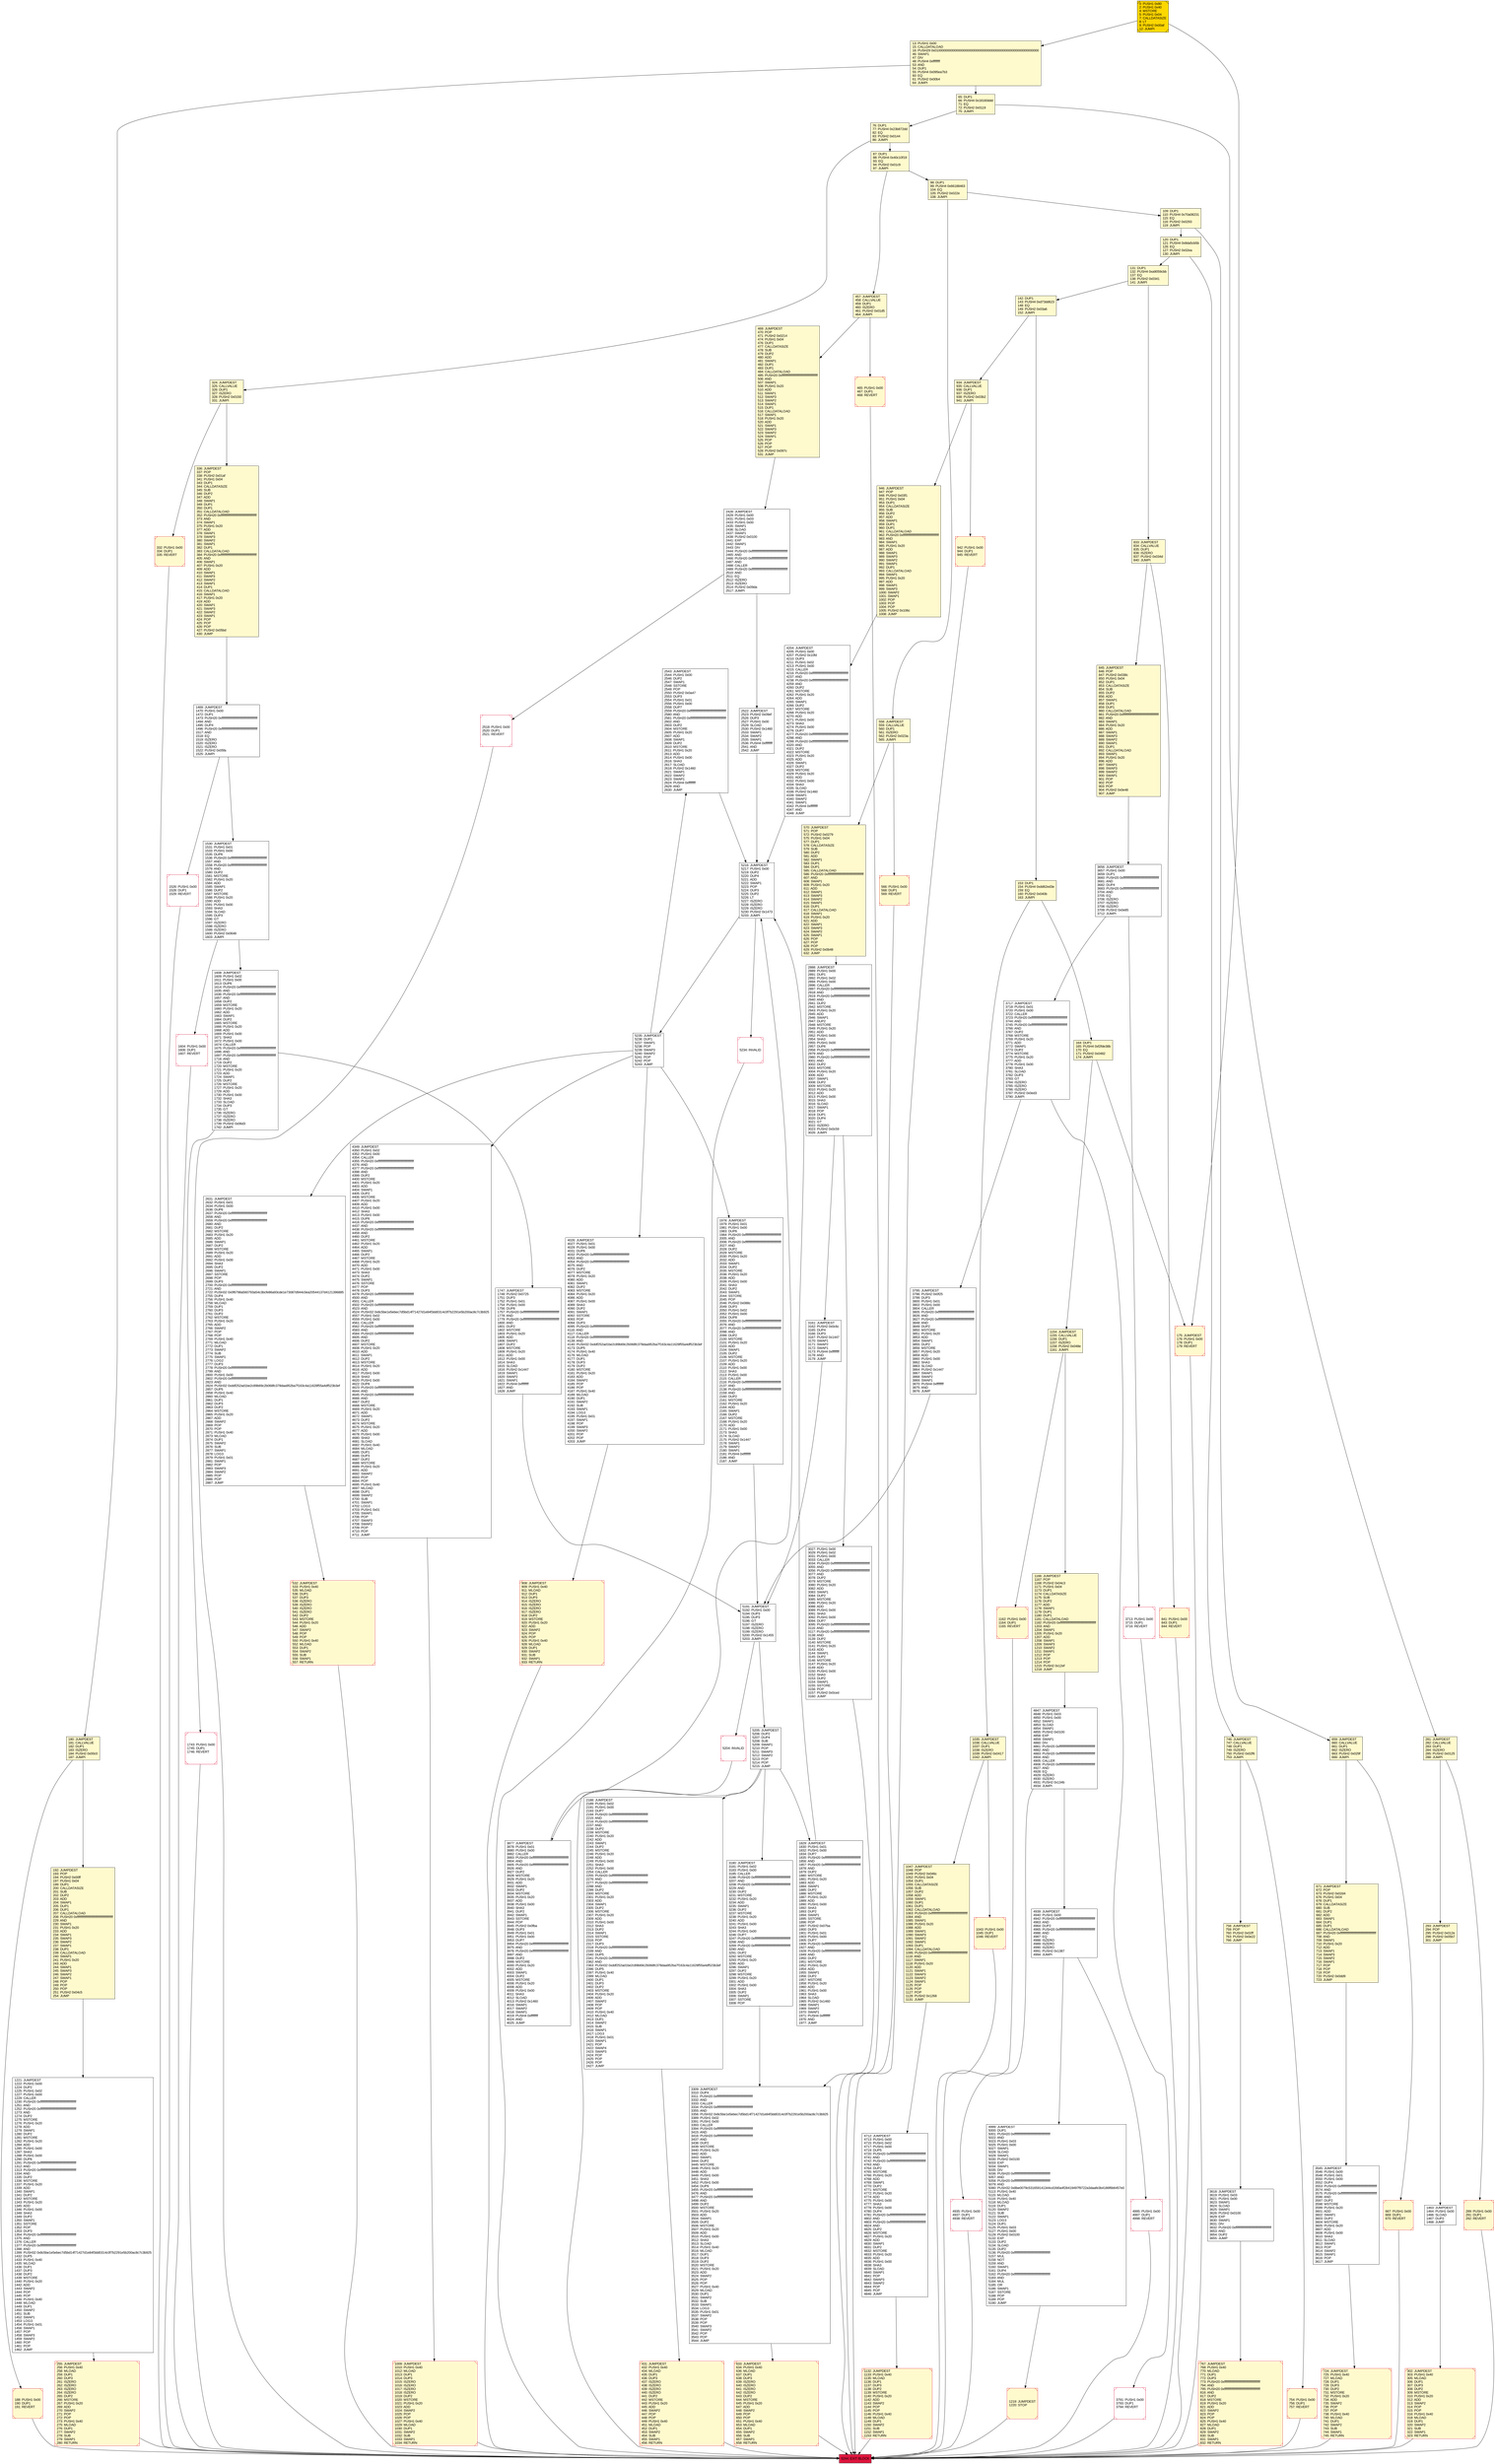 digraph G {
bgcolor=transparent rankdir=UD;
node [shape=box style=filled color=black fillcolor=white fontname=arial fontcolor=black];
2543 [label="2543: JUMPDEST\l2544: PUSH1 0x00\l2546: DUP2\l2547: SWAP1\l2548: SSTORE\l2549: POP\l2550: PUSH2 0x0a47\l2553: DUP3\l2554: PUSH1 0x01\l2556: PUSH1 0x00\l2558: DUP7\l2559: PUSH20 0xffffffffffffffffffffffffffffffffffffffff\l2580: AND\l2581: PUSH20 0xffffffffffffffffffffffffffffffffffffffff\l2602: AND\l2603: DUP2\l2604: MSTORE\l2605: PUSH1 0x20\l2607: ADD\l2608: SWAP1\l2609: DUP2\l2610: MSTORE\l2611: PUSH1 0x20\l2613: ADD\l2614: PUSH1 0x00\l2616: SHA3\l2617: SLOAD\l2618: PUSH2 0x1460\l2621: SWAP1\l2622: SWAP2\l2623: SWAP1\l2624: PUSH4 0xffffffff\l2629: AND\l2630: JUMP\l" ];
3309 [label="3309: JUMPDEST\l3310: DUP4\l3311: PUSH20 0xffffffffffffffffffffffffffffffffffffffff\l3332: AND\l3333: CALLER\l3334: PUSH20 0xffffffffffffffffffffffffffffffffffffffff\l3355: AND\l3356: PUSH32 0x8c5be1e5ebec7d5bd14f71427d1e84f3dd0314c0f7b2291e5b200ac8c7c3b925\l3389: PUSH1 0x02\l3391: PUSH1 0x00\l3393: CALLER\l3394: PUSH20 0xffffffffffffffffffffffffffffffffffffffff\l3415: AND\l3416: PUSH20 0xffffffffffffffffffffffffffffffffffffffff\l3437: AND\l3438: DUP2\l3439: MSTORE\l3440: PUSH1 0x20\l3442: ADD\l3443: SWAP1\l3444: DUP2\l3445: MSTORE\l3446: PUSH1 0x20\l3448: ADD\l3449: PUSH1 0x00\l3451: SHA3\l3452: PUSH1 0x00\l3454: DUP9\l3455: PUSH20 0xffffffffffffffffffffffffffffffffffffffff\l3476: AND\l3477: PUSH20 0xffffffffffffffffffffffffffffffffffffffff\l3498: AND\l3499: DUP2\l3500: MSTORE\l3501: PUSH1 0x20\l3503: ADD\l3504: SWAP1\l3505: DUP2\l3506: MSTORE\l3507: PUSH1 0x20\l3509: ADD\l3510: PUSH1 0x00\l3512: SHA3\l3513: SLOAD\l3514: PUSH1 0x40\l3516: MLOAD\l3517: DUP1\l3518: DUP3\l3519: DUP2\l3520: MSTORE\l3521: PUSH1 0x20\l3523: ADD\l3524: SWAP2\l3525: POP\l3526: POP\l3527: PUSH1 0x40\l3529: MLOAD\l3530: DUP1\l3531: SWAP2\l3532: SUB\l3533: SWAP1\l3534: LOG3\l3535: PUSH1 0x01\l3537: SWAP2\l3538: POP\l3539: POP\l3540: SWAP3\l3541: SWAP2\l3542: POP\l3543: POP\l3544: JUMP\l" ];
1221 [label="1221: JUMPDEST\l1222: PUSH1 0x00\l1224: DUP2\l1225: PUSH1 0x02\l1227: PUSH1 0x00\l1229: CALLER\l1230: PUSH20 0xffffffffffffffffffffffffffffffffffffffff\l1251: AND\l1252: PUSH20 0xffffffffffffffffffffffffffffffffffffffff\l1273: AND\l1274: DUP2\l1275: MSTORE\l1276: PUSH1 0x20\l1278: ADD\l1279: SWAP1\l1280: DUP2\l1281: MSTORE\l1282: PUSH1 0x20\l1284: ADD\l1285: PUSH1 0x00\l1287: SHA3\l1288: PUSH1 0x00\l1290: DUP6\l1291: PUSH20 0xffffffffffffffffffffffffffffffffffffffff\l1312: AND\l1313: PUSH20 0xffffffffffffffffffffffffffffffffffffffff\l1334: AND\l1335: DUP2\l1336: MSTORE\l1337: PUSH1 0x20\l1339: ADD\l1340: SWAP1\l1341: DUP2\l1342: MSTORE\l1343: PUSH1 0x20\l1345: ADD\l1346: PUSH1 0x00\l1348: SHA3\l1349: DUP2\l1350: SWAP1\l1351: SSTORE\l1352: POP\l1353: DUP3\l1354: PUSH20 0xffffffffffffffffffffffffffffffffffffffff\l1375: AND\l1376: CALLER\l1377: PUSH20 0xffffffffffffffffffffffffffffffffffffffff\l1398: AND\l1399: PUSH32 0x8c5be1e5ebec7d5bd14f71427d1e84f3dd0314c0f7b2291e5b200ac8c7c3b925\l1432: DUP5\l1433: PUSH1 0x40\l1435: MLOAD\l1436: DUP1\l1437: DUP3\l1438: DUP2\l1439: MSTORE\l1440: PUSH1 0x20\l1442: ADD\l1443: SWAP2\l1444: POP\l1445: POP\l1446: PUSH1 0x40\l1448: MLOAD\l1449: DUP1\l1450: SWAP2\l1451: SUB\l1452: SWAP1\l1453: LOG3\l1454: PUSH1 0x01\l1456: SWAP1\l1457: POP\l1458: SWAP3\l1459: SWAP2\l1460: POP\l1461: POP\l1462: JUMP\l" ];
1463 [label="1463: JUMPDEST\l1464: PUSH1 0x00\l1466: SLOAD\l1467: DUP2\l1468: JUMP\l" ];
281 [label="281: JUMPDEST\l282: CALLVALUE\l283: DUP1\l284: ISZERO\l285: PUSH2 0x0125\l288: JUMPI\l" fillcolor=lemonchiffon ];
0 [label="0: PUSH1 0x80\l2: PUSH1 0x40\l4: MSTORE\l5: PUSH1 0x04\l7: CALLDATASIZE\l8: LT\l9: PUSH2 0x00af\l12: JUMPI\l" fillcolor=lemonchiffon shape=Msquare fillcolor=gold ];
3027 [label="3027: PUSH1 0x00\l3029: PUSH1 0x02\l3031: PUSH1 0x00\l3033: CALLER\l3034: PUSH20 0xffffffffffffffffffffffffffffffffffffffff\l3055: AND\l3056: PUSH20 0xffffffffffffffffffffffffffffffffffffffff\l3077: AND\l3078: DUP2\l3079: MSTORE\l3080: PUSH1 0x20\l3082: ADD\l3083: SWAP1\l3084: DUP2\l3085: MSTORE\l3086: PUSH1 0x20\l3088: ADD\l3089: PUSH1 0x00\l3091: SHA3\l3092: PUSH1 0x00\l3094: DUP7\l3095: PUSH20 0xffffffffffffffffffffffffffffffffffffffff\l3116: AND\l3117: PUSH20 0xffffffffffffffffffffffffffffffffffffffff\l3138: AND\l3139: DUP2\l3140: MSTORE\l3141: PUSH1 0x20\l3143: ADD\l3144: SWAP1\l3145: DUP2\l3146: MSTORE\l3147: PUSH1 0x20\l3149: ADD\l3150: PUSH1 0x00\l3152: SHA3\l3153: DUP2\l3154: SWAP1\l3155: SSTORE\l3156: POP\l3157: PUSH2 0x0ced\l3160: JUMP\l" ];
746 [label="746: JUMPDEST\l747: CALLVALUE\l748: DUP1\l749: ISZERO\l750: PUSH2 0x02f6\l753: JUMPI\l" fillcolor=lemonchiffon ];
942 [label="942: PUSH1 0x00\l944: DUP1\l945: REVERT\l" fillcolor=lemonchiffon shape=Msquare color=crimson ];
4349 [label="4349: JUMPDEST\l4350: PUSH1 0x02\l4352: PUSH1 0x00\l4354: CALLER\l4355: PUSH20 0xffffffffffffffffffffffffffffffffffffffff\l4376: AND\l4377: PUSH20 0xffffffffffffffffffffffffffffffffffffffff\l4398: AND\l4399: DUP2\l4400: MSTORE\l4401: PUSH1 0x20\l4403: ADD\l4404: SWAP1\l4405: DUP2\l4406: MSTORE\l4407: PUSH1 0x20\l4409: ADD\l4410: PUSH1 0x00\l4412: SHA3\l4413: PUSH1 0x00\l4415: DUP6\l4416: PUSH20 0xffffffffffffffffffffffffffffffffffffffff\l4437: AND\l4438: PUSH20 0xffffffffffffffffffffffffffffffffffffffff\l4459: AND\l4460: DUP2\l4461: MSTORE\l4462: PUSH1 0x20\l4464: ADD\l4465: SWAP1\l4466: DUP2\l4467: MSTORE\l4468: PUSH1 0x20\l4470: ADD\l4471: PUSH1 0x00\l4473: SHA3\l4474: DUP2\l4475: SWAP1\l4476: SSTORE\l4477: POP\l4478: DUP3\l4479: PUSH20 0xffffffffffffffffffffffffffffffffffffffff\l4500: AND\l4501: CALLER\l4502: PUSH20 0xffffffffffffffffffffffffffffffffffffffff\l4523: AND\l4524: PUSH32 0x8c5be1e5ebec7d5bd14f71427d1e84f3dd0314c0f7b2291e5b200ac8c7c3b925\l4557: PUSH1 0x02\l4559: PUSH1 0x00\l4561: CALLER\l4562: PUSH20 0xffffffffffffffffffffffffffffffffffffffff\l4583: AND\l4584: PUSH20 0xffffffffffffffffffffffffffffffffffffffff\l4605: AND\l4606: DUP2\l4607: MSTORE\l4608: PUSH1 0x20\l4610: ADD\l4611: SWAP1\l4612: DUP2\l4613: MSTORE\l4614: PUSH1 0x20\l4616: ADD\l4617: PUSH1 0x00\l4619: SHA3\l4620: PUSH1 0x00\l4622: DUP8\l4623: PUSH20 0xffffffffffffffffffffffffffffffffffffffff\l4644: AND\l4645: PUSH20 0xffffffffffffffffffffffffffffffffffffffff\l4666: AND\l4667: DUP2\l4668: MSTORE\l4669: PUSH1 0x20\l4671: ADD\l4672: SWAP1\l4673: DUP2\l4674: MSTORE\l4675: PUSH1 0x20\l4677: ADD\l4678: PUSH1 0x00\l4680: SHA3\l4681: SLOAD\l4682: PUSH1 0x40\l4684: MLOAD\l4685: DUP1\l4686: DUP3\l4687: DUP2\l4688: MSTORE\l4689: PUSH1 0x20\l4691: ADD\l4692: SWAP2\l4693: POP\l4694: POP\l4695: PUSH1 0x40\l4697: MLOAD\l4698: DUP1\l4699: SWAP2\l4700: SUB\l4701: SWAP1\l4702: LOG3\l4703: PUSH1 0x01\l4705: SWAP1\l4706: POP\l4707: SWAP3\l4708: SWAP2\l4709: POP\l4710: POP\l4711: JUMP\l" ];
98 [label="98: DUP1\l99: PUSH4 0x66188463\l104: EQ\l105: PUSH2 0x022e\l108: JUMPI\l" fillcolor=lemonchiffon ];
946 [label="946: JUMPDEST\l947: POP\l948: PUSH2 0x03f1\l951: PUSH1 0x04\l953: DUP1\l954: CALLDATASIZE\l955: SUB\l956: DUP2\l957: ADD\l958: SWAP1\l959: DUP1\l960: DUP1\l961: CALLDATALOAD\l962: PUSH20 0xffffffffffffffffffffffffffffffffffffffff\l983: AND\l984: SWAP1\l985: PUSH1 0x20\l987: ADD\l988: SWAP1\l989: SWAP3\l990: SWAP2\l991: SWAP1\l992: DUP1\l993: CALLDATALOAD\l994: SWAP1\l995: PUSH1 0x20\l997: ADD\l998: SWAP1\l999: SWAP3\l1000: SWAP2\l1001: SWAP1\l1002: POP\l1003: POP\l1004: POP\l1005: PUSH2 0x106c\l1008: JUMP\l" fillcolor=lemonchiffon ];
2522 [label="2522: JUMPDEST\l2523: PUSH2 0x09ef\l2526: DUP3\l2527: PUSH1 0x00\l2529: SLOAD\l2530: PUSH2 0x1460\l2533: SWAP1\l2534: SWAP2\l2535: SWAP1\l2536: PUSH4 0xffffffff\l2541: AND\l2542: JUMP\l" ];
4026 [label="4026: JUMPDEST\l4027: PUSH1 0x01\l4029: PUSH1 0x00\l4031: DUP6\l4032: PUSH20 0xffffffffffffffffffffffffffffffffffffffff\l4053: AND\l4054: PUSH20 0xffffffffffffffffffffffffffffffffffffffff\l4075: AND\l4076: DUP2\l4077: MSTORE\l4078: PUSH1 0x20\l4080: ADD\l4081: SWAP1\l4082: DUP2\l4083: MSTORE\l4084: PUSH1 0x20\l4086: ADD\l4087: PUSH1 0x00\l4089: SHA3\l4090: DUP2\l4091: SWAP1\l4092: SSTORE\l4093: POP\l4094: DUP3\l4095: PUSH20 0xffffffffffffffffffffffffffffffffffffffff\l4116: AND\l4117: CALLER\l4118: PUSH20 0xffffffffffffffffffffffffffffffffffffffff\l4139: AND\l4140: PUSH32 0xddf252ad1be2c89b69c2b068fc378daa952ba7f163c4a11628f55a4df523b3ef\l4173: DUP5\l4174: PUSH1 0x40\l4176: MLOAD\l4177: DUP1\l4178: DUP3\l4179: DUP2\l4180: MSTORE\l4181: PUSH1 0x20\l4183: ADD\l4184: SWAP2\l4185: POP\l4186: POP\l4187: PUSH1 0x40\l4189: MLOAD\l4190: DUP1\l4191: SWAP2\l4192: SUB\l4193: SWAP1\l4194: LOG3\l4195: PUSH1 0x01\l4197: SWAP1\l4198: POP\l4199: SWAP3\l4200: SWAP2\l4201: POP\l4202: POP\l4203: JUMP\l" ];
188 [label="188: PUSH1 0x00\l190: DUP1\l191: REVERT\l" fillcolor=lemonchiffon shape=Msquare color=crimson ];
4204 [label="4204: JUMPDEST\l4205: PUSH1 0x00\l4207: PUSH2 0x10fd\l4210: DUP3\l4211: PUSH1 0x02\l4213: PUSH1 0x00\l4215: CALLER\l4216: PUSH20 0xffffffffffffffffffffffffffffffffffffffff\l4237: AND\l4238: PUSH20 0xffffffffffffffffffffffffffffffffffffffff\l4259: AND\l4260: DUP2\l4261: MSTORE\l4262: PUSH1 0x20\l4264: ADD\l4265: SWAP1\l4266: DUP2\l4267: MSTORE\l4268: PUSH1 0x20\l4270: ADD\l4271: PUSH1 0x00\l4273: SHA3\l4274: PUSH1 0x00\l4276: DUP7\l4277: PUSH20 0xffffffffffffffffffffffffffffffffffffffff\l4298: AND\l4299: PUSH20 0xffffffffffffffffffffffffffffffffffffffff\l4320: AND\l4321: DUP2\l4322: MSTORE\l4323: PUSH1 0x20\l4325: ADD\l4326: SWAP1\l4327: DUP2\l4328: MSTORE\l4329: PUSH1 0x20\l4331: ADD\l4332: PUSH1 0x00\l4334: SHA3\l4335: SLOAD\l4336: PUSH2 0x1460\l4339: SWAP1\l4340: SWAP2\l4341: SWAP1\l4342: PUSH4 0xffffffff\l4347: AND\l4348: JUMP\l" ];
3713 [label="3713: PUSH1 0x00\l3715: DUP1\l3716: REVERT\l" shape=Msquare color=crimson ];
4995 [label="4995: PUSH1 0x00\l4997: DUP1\l4998: REVERT\l" shape=Msquare color=crimson ];
532 [label="532: JUMPDEST\l533: PUSH1 0x40\l535: MLOAD\l536: DUP1\l537: DUP3\l538: ISZERO\l539: ISZERO\l540: ISZERO\l541: ISZERO\l542: DUP2\l543: MSTORE\l544: PUSH1 0x20\l546: ADD\l547: SWAP2\l548: POP\l549: POP\l550: PUSH1 0x40\l552: MLOAD\l553: DUP1\l554: SWAP2\l555: SUB\l556: SWAP1\l557: RETURN\l" fillcolor=lemonchiffon shape=Msquare color=crimson ];
4939 [label="4939: JUMPDEST\l4940: PUSH1 0x00\l4942: PUSH20 0xffffffffffffffffffffffffffffffffffffffff\l4963: AND\l4964: DUP2\l4965: PUSH20 0xffffffffffffffffffffffffffffffffffffffff\l4986: AND\l4987: EQ\l4988: ISZERO\l4989: ISZERO\l4990: ISZERO\l4991: PUSH2 0x1387\l4994: JUMPI\l" ];
1162 [label="1162: PUSH1 0x00\l1164: DUP1\l1165: REVERT\l" fillcolor=lemonchiffon shape=Msquare color=crimson ];
3656 [label="3656: JUMPDEST\l3657: PUSH1 0x00\l3659: DUP1\l3660: PUSH20 0xffffffffffffffffffffffffffffffffffffffff\l3681: AND\l3682: DUP4\l3683: PUSH20 0xffffffffffffffffffffffffffffffffffffffff\l3704: AND\l3705: EQ\l3706: ISZERO\l3707: ISZERO\l3708: ISZERO\l3709: PUSH2 0x0e85\l3712: JUMPI\l" ];
4847 [label="4847: JUMPDEST\l4848: PUSH1 0x03\l4850: PUSH1 0x00\l4852: SWAP1\l4853: SLOAD\l4854: SWAP1\l4855: PUSH2 0x0100\l4858: EXP\l4859: SWAP1\l4860: DIV\l4861: PUSH20 0xffffffffffffffffffffffffffffffffffffffff\l4882: AND\l4883: PUSH20 0xffffffffffffffffffffffffffffffffffffffff\l4904: AND\l4905: CALLER\l4906: PUSH20 0xffffffffffffffffffffffffffffffffffffffff\l4927: AND\l4928: EQ\l4929: ISZERO\l4930: ISZERO\l4931: PUSH2 0x134b\l4934: JUMPI\l" ];
336 [label="336: JUMPDEST\l337: POP\l338: PUSH2 0x01af\l341: PUSH1 0x04\l343: DUP1\l344: CALLDATASIZE\l345: SUB\l346: DUP2\l347: ADD\l348: SWAP1\l349: DUP1\l350: DUP1\l351: CALLDATALOAD\l352: PUSH20 0xffffffffffffffffffffffffffffffffffffffff\l373: AND\l374: SWAP1\l375: PUSH1 0x20\l377: ADD\l378: SWAP1\l379: SWAP3\l380: SWAP2\l381: SWAP1\l382: DUP1\l383: CALLDATALOAD\l384: PUSH20 0xffffffffffffffffffffffffffffffffffffffff\l405: AND\l406: SWAP1\l407: PUSH1 0x20\l409: ADD\l410: SWAP1\l411: SWAP3\l412: SWAP2\l413: SWAP1\l414: DUP1\l415: CALLDATALOAD\l416: SWAP1\l417: PUSH1 0x20\l419: ADD\l420: SWAP1\l421: SWAP3\l422: SWAP2\l423: SWAP1\l424: POP\l425: POP\l426: POP\l427: PUSH2 0x05bd\l430: JUMP\l" fillcolor=lemonchiffon ];
2428 [label="2428: JUMPDEST\l2429: PUSH1 0x00\l2431: PUSH1 0x03\l2433: PUSH1 0x00\l2435: SWAP1\l2436: SLOAD\l2437: SWAP1\l2438: PUSH2 0x0100\l2441: EXP\l2442: SWAP1\l2443: DIV\l2444: PUSH20 0xffffffffffffffffffffffffffffffffffffffff\l2465: AND\l2466: PUSH20 0xffffffffffffffffffffffffffffffffffffffff\l2487: AND\l2488: CALLER\l2489: PUSH20 0xffffffffffffffffffffffffffffffffffffffff\l2510: AND\l2511: EQ\l2512: ISZERO\l2513: ISZERO\l2514: PUSH2 0x09da\l2517: JUMPI\l" ];
3545 [label="3545: JUMPDEST\l3546: PUSH1 0x00\l3548: PUSH1 0x01\l3550: PUSH1 0x00\l3552: DUP4\l3553: PUSH20 0xffffffffffffffffffffffffffffffffffffffff\l3574: AND\l3575: PUSH20 0xffffffffffffffffffffffffffffffffffffffff\l3596: AND\l3597: DUP2\l3598: MSTORE\l3599: PUSH1 0x20\l3601: ADD\l3602: SWAP1\l3603: DUP2\l3604: MSTORE\l3605: PUSH1 0x20\l3607: ADD\l3608: PUSH1 0x00\l3610: SHA3\l3611: SLOAD\l3612: SWAP1\l3613: POP\l3614: SWAP2\l3615: SWAP1\l3616: POP\l3617: JUMP\l" ];
667 [label="667: PUSH1 0x00\l669: DUP1\l670: REVERT\l" fillcolor=lemonchiffon shape=Msquare color=crimson ];
164 [label="164: DUP1\l165: PUSH4 0xf2fde38b\l170: EQ\l171: PUSH2 0x0482\l174: JUMPI\l" fillcolor=lemonchiffon ];
120 [label="120: DUP1\l121: PUSH4 0x8da5cb5b\l126: EQ\l127: PUSH2 0x02ea\l130: JUMPI\l" fillcolor=lemonchiffon ];
457 [label="457: JUMPDEST\l458: CALLVALUE\l459: DUP1\l460: ISZERO\l461: PUSH2 0x01d5\l464: JUMPI\l" fillcolor=lemonchiffon ];
76 [label="76: DUP1\l77: PUSH4 0x23b872dd\l82: EQ\l83: PUSH2 0x0144\l86: JUMPI\l" fillcolor=lemonchiffon ];
293 [label="293: JUMPDEST\l294: POP\l295: PUSH2 0x012e\l298: PUSH2 0x05b7\l301: JUMP\l" fillcolor=lemonchiffon ];
633 [label="633: JUMPDEST\l634: PUSH1 0x40\l636: MLOAD\l637: DUP1\l638: DUP3\l639: ISZERO\l640: ISZERO\l641: ISZERO\l642: ISZERO\l643: DUP2\l644: MSTORE\l645: PUSH1 0x20\l647: ADD\l648: SWAP2\l649: POP\l650: POP\l651: PUSH1 0x40\l653: MLOAD\l654: DUP1\l655: SWAP2\l656: SUB\l657: SWAP1\l658: RETURN\l" fillcolor=lemonchiffon shape=Msquare color=crimson ];
3795 [label="3795: JUMPDEST\l3796: PUSH2 0x0f25\l3799: DUP3\l3800: PUSH1 0x01\l3802: PUSH1 0x00\l3804: CALLER\l3805: PUSH20 0xffffffffffffffffffffffffffffffffffffffff\l3826: AND\l3827: PUSH20 0xffffffffffffffffffffffffffffffffffffffff\l3848: AND\l3849: DUP2\l3850: MSTORE\l3851: PUSH1 0x20\l3853: ADD\l3854: SWAP1\l3855: DUP2\l3856: MSTORE\l3857: PUSH1 0x20\l3859: ADD\l3860: PUSH1 0x00\l3862: SHA3\l3863: SLOAD\l3864: PUSH2 0x1447\l3867: SWAP1\l3868: SWAP2\l3869: SWAP1\l3870: PUSH4 0xffffffff\l3875: AND\l3876: JUMP\l" ];
671 [label="671: JUMPDEST\l672: POP\l673: PUSH2 0x02d4\l676: PUSH1 0x04\l678: DUP1\l679: CALLDATASIZE\l680: SUB\l681: DUP2\l682: ADD\l683: SWAP1\l684: DUP1\l685: DUP1\l686: CALLDATALOAD\l687: PUSH20 0xffffffffffffffffffffffffffffffffffffffff\l708: AND\l709: SWAP1\l710: PUSH1 0x20\l712: ADD\l713: SWAP1\l714: SWAP3\l715: SWAP2\l716: SWAP1\l717: POP\l718: POP\l719: POP\l720: PUSH2 0x0dd9\l723: JUMP\l" fillcolor=lemonchiffon ];
833 [label="833: JUMPDEST\l834: CALLVALUE\l835: DUP1\l836: ISZERO\l837: PUSH2 0x034d\l840: JUMPI\l" fillcolor=lemonchiffon ];
758 [label="758: JUMPDEST\l759: POP\l760: PUSH2 0x02ff\l763: PUSH2 0x0e22\l766: JUMP\l" fillcolor=lemonchiffon ];
558 [label="558: JUMPDEST\l559: CALLVALUE\l560: DUP1\l561: ISZERO\l562: PUSH2 0x023a\l565: JUMPI\l" fillcolor=lemonchiffon ];
754 [label="754: PUSH1 0x00\l756: DUP1\l757: REVERT\l" fillcolor=lemonchiffon shape=Msquare color=crimson ];
1219 [label="1219: JUMPDEST\l1220: STOP\l" fillcolor=lemonchiffon shape=Msquare color=crimson ];
1526 [label="1526: PUSH1 0x00\l1528: DUP1\l1529: REVERT\l" shape=Msquare color=crimson ];
1469 [label="1469: JUMPDEST\l1470: PUSH1 0x00\l1472: DUP1\l1473: PUSH20 0xffffffffffffffffffffffffffffffffffffffff\l1494: AND\l1495: DUP4\l1496: PUSH20 0xffffffffffffffffffffffffffffffffffffffff\l1517: AND\l1518: EQ\l1519: ISZERO\l1520: ISZERO\l1521: ISZERO\l1522: PUSH2 0x05fa\l1525: JUMPI\l" ];
724 [label="724: JUMPDEST\l725: PUSH1 0x40\l727: MLOAD\l728: DUP1\l729: DUP3\l730: DUP2\l731: MSTORE\l732: PUSH1 0x20\l734: ADD\l735: SWAP2\l736: POP\l737: POP\l738: PUSH1 0x40\l740: MLOAD\l741: DUP1\l742: SWAP2\l743: SUB\l744: SWAP1\l745: RETURN\l" fillcolor=lemonchiffon shape=Msquare color=crimson ];
3877 [label="3877: JUMPDEST\l3878: PUSH1 0x01\l3880: PUSH1 0x00\l3882: CALLER\l3883: PUSH20 0xffffffffffffffffffffffffffffffffffffffff\l3904: AND\l3905: PUSH20 0xffffffffffffffffffffffffffffffffffffffff\l3926: AND\l3927: DUP2\l3928: MSTORE\l3929: PUSH1 0x20\l3931: ADD\l3932: SWAP1\l3933: DUP2\l3934: MSTORE\l3935: PUSH1 0x20\l3937: ADD\l3938: PUSH1 0x00\l3940: SHA3\l3941: DUP2\l3942: SWAP1\l3943: SSTORE\l3944: POP\l3945: PUSH2 0x0fba\l3948: DUP3\l3949: PUSH1 0x01\l3951: PUSH1 0x00\l3953: DUP7\l3954: PUSH20 0xffffffffffffffffffffffffffffffffffffffff\l3975: AND\l3976: PUSH20 0xffffffffffffffffffffffffffffffffffffffff\l3997: AND\l3998: DUP2\l3999: MSTORE\l4000: PUSH1 0x20\l4002: ADD\l4003: SWAP1\l4004: DUP2\l4005: MSTORE\l4006: PUSH1 0x20\l4008: ADD\l4009: PUSH1 0x00\l4011: SHA3\l4012: SLOAD\l4013: PUSH2 0x1460\l4016: SWAP1\l4017: SWAP2\l4018: SWAP1\l4019: PUSH4 0xffffffff\l4024: AND\l4025: JUMP\l" ];
131 [label="131: DUP1\l132: PUSH4 0xa9059cbb\l137: EQ\l138: PUSH2 0x0341\l141: JUMPI\l" fillcolor=lemonchiffon ];
5205 [label="5205: JUMPDEST\l5206: DUP2\l5207: DUP4\l5208: SUB\l5209: SWAP1\l5210: POP\l5211: SWAP3\l5212: SWAP2\l5213: POP\l5214: POP\l5215: JUMP\l" ];
1743 [label="1743: PUSH1 0x00\l1745: DUP1\l1746: REVERT\l" shape=Msquare color=crimson ];
3791 [label="3791: PUSH1 0x00\l3793: DUP1\l3794: REVERT\l" shape=Msquare color=crimson ];
465 [label="465: PUSH1 0x00\l467: DUP1\l468: REVERT\l" fillcolor=lemonchiffon shape=Msquare color=crimson ];
1829 [label="1829: JUMPDEST\l1830: PUSH1 0x01\l1832: PUSH1 0x00\l1834: DUP7\l1835: PUSH20 0xffffffffffffffffffffffffffffffffffffffff\l1856: AND\l1857: PUSH20 0xffffffffffffffffffffffffffffffffffffffff\l1878: AND\l1879: DUP2\l1880: MSTORE\l1881: PUSH1 0x20\l1883: ADD\l1884: SWAP1\l1885: DUP2\l1886: MSTORE\l1887: PUSH1 0x20\l1889: ADD\l1890: PUSH1 0x00\l1892: SHA3\l1893: DUP2\l1894: SWAP1\l1895: SSTORE\l1896: POP\l1897: PUSH2 0x07ba\l1900: DUP3\l1901: PUSH1 0x01\l1903: PUSH1 0x00\l1905: DUP7\l1906: PUSH20 0xffffffffffffffffffffffffffffffffffffffff\l1927: AND\l1928: PUSH20 0xffffffffffffffffffffffffffffffffffffffff\l1949: AND\l1950: DUP2\l1951: MSTORE\l1952: PUSH1 0x20\l1954: ADD\l1955: SWAP1\l1956: DUP2\l1957: MSTORE\l1958: PUSH1 0x20\l1960: ADD\l1961: PUSH1 0x00\l1963: SHA3\l1964: SLOAD\l1965: PUSH2 0x1460\l1968: SWAP1\l1969: SWAP2\l1970: SWAP1\l1971: PUSH4 0xffffffff\l1976: AND\l1977: JUMP\l" ];
2888 [label="2888: JUMPDEST\l2889: PUSH1 0x00\l2891: DUP1\l2892: PUSH1 0x02\l2894: PUSH1 0x00\l2896: CALLER\l2897: PUSH20 0xffffffffffffffffffffffffffffffffffffffff\l2918: AND\l2919: PUSH20 0xffffffffffffffffffffffffffffffffffffffff\l2940: AND\l2941: DUP2\l2942: MSTORE\l2943: PUSH1 0x20\l2945: ADD\l2946: SWAP1\l2947: DUP2\l2948: MSTORE\l2949: PUSH1 0x20\l2951: ADD\l2952: PUSH1 0x00\l2954: SHA3\l2955: PUSH1 0x00\l2957: DUP6\l2958: PUSH20 0xffffffffffffffffffffffffffffffffffffffff\l2979: AND\l2980: PUSH20 0xffffffffffffffffffffffffffffffffffffffff\l3001: AND\l3002: DUP2\l3003: MSTORE\l3004: PUSH1 0x20\l3006: ADD\l3007: SWAP1\l3008: DUP2\l3009: MSTORE\l3010: PUSH1 0x20\l3012: ADD\l3013: PUSH1 0x00\l3015: SHA3\l3016: SLOAD\l3017: SWAP1\l3018: POP\l3019: DUP1\l3020: DUP4\l3021: GT\l3022: ISZERO\l3023: PUSH2 0x0c59\l3026: JUMPI\l" ];
5235 [label="5235: JUMPDEST\l5236: DUP1\l5237: SWAP1\l5238: POP\l5239: SWAP3\l5240: SWAP2\l5241: POP\l5242: POP\l5243: JUMP\l" ];
192 [label="192: JUMPDEST\l193: POP\l194: PUSH2 0x00ff\l197: PUSH1 0x04\l199: DUP1\l200: CALLDATASIZE\l201: SUB\l202: DUP2\l203: ADD\l204: SWAP1\l205: DUP1\l206: DUP1\l207: CALLDATALOAD\l208: PUSH20 0xffffffffffffffffffffffffffffffffffffffff\l229: AND\l230: SWAP1\l231: PUSH1 0x20\l233: ADD\l234: SWAP1\l235: SWAP3\l236: SWAP2\l237: SWAP1\l238: DUP1\l239: CALLDATALOAD\l240: SWAP1\l241: PUSH1 0x20\l243: ADD\l244: SWAP1\l245: SWAP3\l246: SWAP2\l247: SWAP1\l248: POP\l249: POP\l250: POP\l251: PUSH2 0x04c5\l254: JUMP\l" fillcolor=lemonchiffon ];
845 [label="845: JUMPDEST\l846: POP\l847: PUSH2 0x038c\l850: PUSH1 0x04\l852: DUP1\l853: CALLDATASIZE\l854: SUB\l855: DUP2\l856: ADD\l857: SWAP1\l858: DUP1\l859: DUP1\l860: CALLDATALOAD\l861: PUSH20 0xffffffffffffffffffffffffffffffffffffffff\l882: AND\l883: SWAP1\l884: PUSH1 0x20\l886: ADD\l887: SWAP1\l888: SWAP3\l889: SWAP2\l890: SWAP1\l891: DUP1\l892: CALLDATALOAD\l893: SWAP1\l894: PUSH1 0x20\l896: ADD\l897: SWAP1\l898: SWAP3\l899: SWAP2\l900: SWAP1\l901: POP\l902: POP\l903: POP\l904: PUSH2 0x0e48\l907: JUMP\l" fillcolor=lemonchiffon ];
934 [label="934: JUMPDEST\l935: CALLVALUE\l936: DUP1\l937: ISZERO\l938: PUSH2 0x03b2\l941: JUMPI\l" fillcolor=lemonchiffon ];
2518 [label="2518: PUSH1 0x00\l2520: DUP1\l2521: REVERT\l" shape=Msquare color=crimson ];
5216 [label="5216: JUMPDEST\l5217: PUSH1 0x00\l5219: DUP2\l5220: DUP4\l5221: ADD\l5222: SWAP1\l5223: POP\l5224: DUP3\l5225: DUP2\l5226: LT\l5227: ISZERO\l5228: ISZERO\l5229: ISZERO\l5230: PUSH2 0x1473\l5233: JUMPI\l" ];
4999 [label="4999: JUMPDEST\l5000: DUP1\l5001: PUSH20 0xffffffffffffffffffffffffffffffffffffffff\l5022: AND\l5023: PUSH1 0x03\l5025: PUSH1 0x00\l5027: SWAP1\l5028: SLOAD\l5029: SWAP1\l5030: PUSH2 0x0100\l5033: EXP\l5034: SWAP1\l5035: DIV\l5036: PUSH20 0xffffffffffffffffffffffffffffffffffffffff\l5057: AND\l5058: PUSH20 0xffffffffffffffffffffffffffffffffffffffff\l5079: AND\l5080: PUSH32 0x8be0079c531659141344cd1fd0a4f28419497f9722a3daafe3b4186f6b6457e0\l5113: PUSH1 0x40\l5115: MLOAD\l5116: PUSH1 0x40\l5118: MLOAD\l5119: DUP1\l5120: SWAP2\l5121: SUB\l5122: SWAP1\l5123: LOG3\l5124: DUP1\l5125: PUSH1 0x03\l5127: PUSH1 0x00\l5129: PUSH2 0x0100\l5132: EXP\l5133: DUP2\l5134: SLOAD\l5135: DUP2\l5136: PUSH20 0xffffffffffffffffffffffffffffffffffffffff\l5157: MUL\l5158: NOT\l5159: AND\l5160: SWAP1\l5161: DUP4\l5162: PUSH20 0xffffffffffffffffffffffffffffffffffffffff\l5183: AND\l5184: MUL\l5185: OR\l5186: SWAP1\l5187: SSTORE\l5188: POP\l5189: POP\l5190: JUMP\l" ];
1530 [label="1530: JUMPDEST\l1531: PUSH1 0x01\l1533: PUSH1 0x00\l1535: DUP6\l1536: PUSH20 0xffffffffffffffffffffffffffffffffffffffff\l1557: AND\l1558: PUSH20 0xffffffffffffffffffffffffffffffffffffffff\l1579: AND\l1580: DUP2\l1581: MSTORE\l1582: PUSH1 0x20\l1584: ADD\l1585: SWAP1\l1586: DUP2\l1587: MSTORE\l1588: PUSH1 0x20\l1590: ADD\l1591: PUSH1 0x00\l1593: SHA3\l1594: SLOAD\l1595: DUP3\l1596: GT\l1597: ISZERO\l1598: ISZERO\l1599: ISZERO\l1600: PUSH2 0x0648\l1603: JUMPI\l" ];
5244 [label="5244: EXIT BLOCK\l" fillcolor=crimson ];
2188 [label="2188: JUMPDEST\l2189: PUSH1 0x02\l2191: PUSH1 0x00\l2193: DUP7\l2194: PUSH20 0xffffffffffffffffffffffffffffffffffffffff\l2215: AND\l2216: PUSH20 0xffffffffffffffffffffffffffffffffffffffff\l2237: AND\l2238: DUP2\l2239: MSTORE\l2240: PUSH1 0x20\l2242: ADD\l2243: SWAP1\l2244: DUP2\l2245: MSTORE\l2246: PUSH1 0x20\l2248: ADD\l2249: PUSH1 0x00\l2251: SHA3\l2252: PUSH1 0x00\l2254: CALLER\l2255: PUSH20 0xffffffffffffffffffffffffffffffffffffffff\l2276: AND\l2277: PUSH20 0xffffffffffffffffffffffffffffffffffffffff\l2298: AND\l2299: DUP2\l2300: MSTORE\l2301: PUSH1 0x20\l2303: ADD\l2304: SWAP1\l2305: DUP2\l2306: MSTORE\l2307: PUSH1 0x20\l2309: ADD\l2310: PUSH1 0x00\l2312: SHA3\l2313: DUP2\l2314: SWAP1\l2315: SSTORE\l2316: POP\l2317: DUP3\l2318: PUSH20 0xffffffffffffffffffffffffffffffffffffffff\l2339: AND\l2340: DUP5\l2341: PUSH20 0xffffffffffffffffffffffffffffffffffffffff\l2362: AND\l2363: PUSH32 0xddf252ad1be2c89b69c2b068fc378daa952ba7f163c4a11628f55a4df523b3ef\l2396: DUP5\l2397: PUSH1 0x40\l2399: MLOAD\l2400: DUP1\l2401: DUP3\l2402: DUP2\l2403: MSTORE\l2404: PUSH1 0x20\l2406: ADD\l2407: SWAP2\l2408: POP\l2409: POP\l2410: PUSH1 0x40\l2412: MLOAD\l2413: DUP1\l2414: SWAP2\l2415: SUB\l2416: SWAP1\l2417: LOG3\l2418: PUSH1 0x01\l2420: SWAP1\l2421: POP\l2422: SWAP4\l2423: SWAP3\l2424: POP\l2425: POP\l2426: POP\l2427: JUMP\l" ];
289 [label="289: PUSH1 0x00\l291: DUP1\l292: REVERT\l" fillcolor=lemonchiffon shape=Msquare color=crimson ];
3161 [label="3161: JUMPDEST\l3162: PUSH2 0x0c6c\l3165: DUP4\l3166: DUP3\l3167: PUSH2 0x1447\l3170: SWAP1\l3171: SWAP2\l3172: SWAP1\l3173: PUSH4 0xffffffff\l3178: AND\l3179: JUMP\l" ];
431 [label="431: JUMPDEST\l432: PUSH1 0x40\l434: MLOAD\l435: DUP1\l436: DUP3\l437: ISZERO\l438: ISZERO\l439: ISZERO\l440: ISZERO\l441: DUP2\l442: MSTORE\l443: PUSH1 0x20\l445: ADD\l446: SWAP2\l447: POP\l448: POP\l449: PUSH1 0x40\l451: MLOAD\l452: DUP1\l453: SWAP2\l454: SUB\l455: SWAP1\l456: RETURN\l" fillcolor=lemonchiffon shape=Msquare color=crimson ];
3618 [label="3618: JUMPDEST\l3619: PUSH1 0x03\l3621: PUSH1 0x00\l3623: SWAP1\l3624: SLOAD\l3625: SWAP1\l3626: PUSH2 0x0100\l3629: EXP\l3630: SWAP1\l3631: DIV\l3632: PUSH20 0xffffffffffffffffffffffffffffffffffffffff\l3653: AND\l3654: DUP2\l3655: JUMP\l" ];
13 [label="13: PUSH1 0x00\l15: CALLDATALOAD\l16: PUSH29 0x0100000000000000000000000000000000000000000000000000000000\l46: SWAP1\l47: DIV\l48: PUSH4 0xffffffff\l53: AND\l54: DUP1\l55: PUSH4 0x095ea7b3\l60: EQ\l61: PUSH2 0x00b4\l64: JUMPI\l" fillcolor=lemonchiffon ];
566 [label="566: PUSH1 0x00\l568: DUP1\l569: REVERT\l" fillcolor=lemonchiffon shape=Msquare color=crimson ];
302 [label="302: JUMPDEST\l303: PUSH1 0x40\l305: MLOAD\l306: DUP1\l307: DUP3\l308: DUP2\l309: MSTORE\l310: PUSH1 0x20\l312: ADD\l313: SWAP2\l314: POP\l315: POP\l316: PUSH1 0x40\l318: MLOAD\l319: DUP1\l320: SWAP2\l321: SUB\l322: SWAP1\l323: RETURN\l" fillcolor=lemonchiffon shape=Msquare color=crimson ];
2631 [label="2631: JUMPDEST\l2632: PUSH1 0x01\l2634: PUSH1 0x00\l2636: DUP6\l2637: PUSH20 0xffffffffffffffffffffffffffffffffffffffff\l2658: AND\l2659: PUSH20 0xffffffffffffffffffffffffffffffffffffffff\l2680: AND\l2681: DUP2\l2682: MSTORE\l2683: PUSH1 0x20\l2685: ADD\l2686: SWAP1\l2687: DUP2\l2688: MSTORE\l2689: PUSH1 0x20\l2691: ADD\l2692: PUSH1 0x00\l2694: SHA3\l2695: DUP2\l2696: SWAP1\l2697: SSTORE\l2698: POP\l2699: DUP3\l2700: PUSH20 0xffffffffffffffffffffffffffffffffffffffff\l2721: AND\l2722: PUSH32 0x0f6798a560793a54c3bcfe86a93cde1e73087d944c0ea20544137d4121396885\l2755: DUP4\l2756: PUSH1 0x40\l2758: MLOAD\l2759: DUP1\l2760: DUP3\l2761: DUP2\l2762: MSTORE\l2763: PUSH1 0x20\l2765: ADD\l2766: SWAP2\l2767: POP\l2768: POP\l2769: PUSH1 0x40\l2771: MLOAD\l2772: DUP1\l2773: SWAP2\l2774: SUB\l2775: SWAP1\l2776: LOG2\l2777: DUP3\l2778: PUSH20 0xffffffffffffffffffffffffffffffffffffffff\l2799: AND\l2800: PUSH1 0x00\l2802: PUSH20 0xffffffffffffffffffffffffffffffffffffffff\l2823: AND\l2824: PUSH32 0xddf252ad1be2c89b69c2b068fc378daa952ba7f163c4a11628f55a4df523b3ef\l2857: DUP5\l2858: PUSH1 0x40\l2860: MLOAD\l2861: DUP1\l2862: DUP3\l2863: DUP2\l2864: MSTORE\l2865: PUSH1 0x20\l2867: ADD\l2868: SWAP2\l2869: POP\l2870: POP\l2871: PUSH1 0x40\l2873: MLOAD\l2874: DUP1\l2875: SWAP2\l2876: SUB\l2877: SWAP1\l2878: LOG3\l2879: PUSH1 0x01\l2881: SWAP1\l2882: POP\l2883: SWAP3\l2884: SWAP2\l2885: POP\l2886: POP\l2887: JUMP\l" ];
3180 [label="3180: JUMPDEST\l3181: PUSH1 0x02\l3183: PUSH1 0x00\l3185: CALLER\l3186: PUSH20 0xffffffffffffffffffffffffffffffffffffffff\l3207: AND\l3208: PUSH20 0xffffffffffffffffffffffffffffffffffffffff\l3229: AND\l3230: DUP2\l3231: MSTORE\l3232: PUSH1 0x20\l3234: ADD\l3235: SWAP1\l3236: DUP2\l3237: MSTORE\l3238: PUSH1 0x20\l3240: ADD\l3241: PUSH1 0x00\l3243: SHA3\l3244: PUSH1 0x00\l3246: DUP7\l3247: PUSH20 0xffffffffffffffffffffffffffffffffffffffff\l3268: AND\l3269: PUSH20 0xffffffffffffffffffffffffffffffffffffffff\l3290: AND\l3291: DUP2\l3292: MSTORE\l3293: PUSH1 0x20\l3295: ADD\l3296: SWAP1\l3297: DUP2\l3298: MSTORE\l3299: PUSH1 0x20\l3301: ADD\l3302: PUSH1 0x00\l3304: SHA3\l3305: DUP2\l3306: SWAP1\l3307: SSTORE\l3308: POP\l" ];
175 [label="175: JUMPDEST\l176: PUSH1 0x00\l178: DUP1\l179: REVERT\l" fillcolor=lemonchiffon shape=Msquare color=crimson ];
767 [label="767: JUMPDEST\l768: PUSH1 0x40\l770: MLOAD\l771: DUP1\l772: DUP3\l773: PUSH20 0xffffffffffffffffffffffffffffffffffffffff\l794: AND\l795: PUSH20 0xffffffffffffffffffffffffffffffffffffffff\l816: AND\l817: DUP2\l818: MSTORE\l819: PUSH1 0x20\l821: ADD\l822: SWAP2\l823: POP\l824: POP\l825: PUSH1 0x40\l827: MLOAD\l828: DUP1\l829: SWAP2\l830: SUB\l831: SWAP1\l832: RETURN\l" fillcolor=lemonchiffon shape=Msquare color=crimson ];
1747 [label="1747: JUMPDEST\l1748: PUSH2 0x0725\l1751: DUP3\l1752: PUSH1 0x01\l1754: PUSH1 0x00\l1756: DUP8\l1757: PUSH20 0xffffffffffffffffffffffffffffffffffffffff\l1778: AND\l1779: PUSH20 0xffffffffffffffffffffffffffffffffffffffff\l1800: AND\l1801: DUP2\l1802: MSTORE\l1803: PUSH1 0x20\l1805: ADD\l1806: SWAP1\l1807: DUP2\l1808: MSTORE\l1809: PUSH1 0x20\l1811: ADD\l1812: PUSH1 0x00\l1814: SHA3\l1815: SLOAD\l1816: PUSH2 0x1447\l1819: SWAP1\l1820: SWAP2\l1821: SWAP1\l1822: PUSH4 0xffffffff\l1827: AND\l1828: JUMP\l" ];
908 [label="908: JUMPDEST\l909: PUSH1 0x40\l911: MLOAD\l912: DUP1\l913: DUP3\l914: ISZERO\l915: ISZERO\l916: ISZERO\l917: ISZERO\l918: DUP2\l919: MSTORE\l920: PUSH1 0x20\l922: ADD\l923: SWAP2\l924: POP\l925: POP\l926: PUSH1 0x40\l928: MLOAD\l929: DUP1\l930: SWAP2\l931: SUB\l932: SWAP1\l933: RETURN\l" fillcolor=lemonchiffon shape=Msquare color=crimson ];
1043 [label="1043: PUSH1 0x00\l1045: DUP1\l1046: REVERT\l" fillcolor=lemonchiffon shape=Msquare color=crimson ];
1035 [label="1035: JUMPDEST\l1036: CALLVALUE\l1037: DUP1\l1038: ISZERO\l1039: PUSH2 0x0417\l1042: JUMPI\l" fillcolor=lemonchiffon ];
255 [label="255: JUMPDEST\l256: PUSH1 0x40\l258: MLOAD\l259: DUP1\l260: DUP3\l261: ISZERO\l262: ISZERO\l263: ISZERO\l264: ISZERO\l265: DUP2\l266: MSTORE\l267: PUSH1 0x20\l269: ADD\l270: SWAP2\l271: POP\l272: POP\l273: PUSH1 0x40\l275: MLOAD\l276: DUP1\l277: SWAP2\l278: SUB\l279: SWAP1\l280: RETURN\l" fillcolor=lemonchiffon shape=Msquare color=crimson ];
1978 [label="1978: JUMPDEST\l1979: PUSH1 0x01\l1981: PUSH1 0x00\l1983: DUP6\l1984: PUSH20 0xffffffffffffffffffffffffffffffffffffffff\l2005: AND\l2006: PUSH20 0xffffffffffffffffffffffffffffffffffffffff\l2027: AND\l2028: DUP2\l2029: MSTORE\l2030: PUSH1 0x20\l2032: ADD\l2033: SWAP1\l2034: DUP2\l2035: MSTORE\l2036: PUSH1 0x20\l2038: ADD\l2039: PUSH1 0x00\l2041: SHA3\l2042: DUP2\l2043: SWAP1\l2044: SSTORE\l2045: POP\l2046: PUSH2 0x088c\l2049: DUP3\l2050: PUSH1 0x02\l2052: PUSH1 0x00\l2054: DUP8\l2055: PUSH20 0xffffffffffffffffffffffffffffffffffffffff\l2076: AND\l2077: PUSH20 0xffffffffffffffffffffffffffffffffffffffff\l2098: AND\l2099: DUP2\l2100: MSTORE\l2101: PUSH1 0x20\l2103: ADD\l2104: SWAP1\l2105: DUP2\l2106: MSTORE\l2107: PUSH1 0x20\l2109: ADD\l2110: PUSH1 0x00\l2112: SHA3\l2113: PUSH1 0x00\l2115: CALLER\l2116: PUSH20 0xffffffffffffffffffffffffffffffffffffffff\l2137: AND\l2138: PUSH20 0xffffffffffffffffffffffffffffffffffffffff\l2159: AND\l2160: DUP2\l2161: MSTORE\l2162: PUSH1 0x20\l2164: ADD\l2165: SWAP1\l2166: DUP2\l2167: MSTORE\l2168: PUSH1 0x20\l2170: ADD\l2171: PUSH1 0x00\l2173: SHA3\l2174: SLOAD\l2175: PUSH2 0x1447\l2178: SWAP1\l2179: SWAP2\l2180: SWAP1\l2181: PUSH4 0xffffffff\l2186: AND\l2187: JUMP\l" ];
1009 [label="1009: JUMPDEST\l1010: PUSH1 0x40\l1012: MLOAD\l1013: DUP1\l1014: DUP3\l1015: ISZERO\l1016: ISZERO\l1017: ISZERO\l1018: ISZERO\l1019: DUP2\l1020: MSTORE\l1021: PUSH1 0x20\l1023: ADD\l1024: SWAP2\l1025: POP\l1026: POP\l1027: PUSH1 0x40\l1029: MLOAD\l1030: DUP1\l1031: SWAP2\l1032: SUB\l1033: SWAP1\l1034: RETURN\l" fillcolor=lemonchiffon shape=Msquare color=crimson ];
5234 [label="5234: INVALID\l" shape=Msquare color=crimson ];
87 [label="87: DUP1\l88: PUSH4 0x40c10f19\l93: EQ\l94: PUSH2 0x01c9\l97: JUMPI\l" fillcolor=lemonchiffon ];
3717 [label="3717: JUMPDEST\l3718: PUSH1 0x01\l3720: PUSH1 0x00\l3722: CALLER\l3723: PUSH20 0xffffffffffffffffffffffffffffffffffffffff\l3744: AND\l3745: PUSH20 0xffffffffffffffffffffffffffffffffffffffff\l3766: AND\l3767: DUP2\l3768: MSTORE\l3769: PUSH1 0x20\l3771: ADD\l3772: SWAP1\l3773: DUP2\l3774: MSTORE\l3775: PUSH1 0x20\l3777: ADD\l3778: PUSH1 0x00\l3780: SHA3\l3781: SLOAD\l3782: DUP3\l3783: GT\l3784: ISZERO\l3785: ISZERO\l3786: ISZERO\l3787: PUSH2 0x0ed3\l3790: JUMPI\l" ];
65 [label="65: DUP1\l66: PUSH4 0x18160ddd\l71: EQ\l72: PUSH2 0x0119\l75: JUMPI\l" fillcolor=lemonchiffon ];
142 [label="142: DUP1\l143: PUSH4 0xd73dd623\l148: EQ\l149: PUSH2 0x03a6\l152: JUMPI\l" fillcolor=lemonchiffon ];
469 [label="469: JUMPDEST\l470: POP\l471: PUSH2 0x0214\l474: PUSH1 0x04\l476: DUP1\l477: CALLDATASIZE\l478: SUB\l479: DUP2\l480: ADD\l481: SWAP1\l482: DUP1\l483: DUP1\l484: CALLDATALOAD\l485: PUSH20 0xffffffffffffffffffffffffffffffffffffffff\l506: AND\l507: SWAP1\l508: PUSH1 0x20\l510: ADD\l511: SWAP1\l512: SWAP3\l513: SWAP2\l514: SWAP1\l515: DUP1\l516: CALLDATALOAD\l517: SWAP1\l518: PUSH1 0x20\l520: ADD\l521: SWAP1\l522: SWAP3\l523: SWAP2\l524: SWAP1\l525: POP\l526: POP\l527: POP\l528: PUSH2 0x097c\l531: JUMP\l" fillcolor=lemonchiffon ];
1132 [label="1132: JUMPDEST\l1133: PUSH1 0x40\l1135: MLOAD\l1136: DUP1\l1137: DUP3\l1138: DUP2\l1139: MSTORE\l1140: PUSH1 0x20\l1142: ADD\l1143: SWAP2\l1144: POP\l1145: POP\l1146: PUSH1 0x40\l1148: MLOAD\l1149: DUP1\l1150: SWAP2\l1151: SUB\l1152: SWAP1\l1153: RETURN\l" fillcolor=lemonchiffon shape=Msquare color=crimson ];
180 [label="180: JUMPDEST\l181: CALLVALUE\l182: DUP1\l183: ISZERO\l184: PUSH2 0x00c0\l187: JUMPI\l" fillcolor=lemonchiffon ];
570 [label="570: JUMPDEST\l571: POP\l572: PUSH2 0x0279\l575: PUSH1 0x04\l577: DUP1\l578: CALLDATASIZE\l579: SUB\l580: DUP2\l581: ADD\l582: SWAP1\l583: DUP1\l584: DUP1\l585: CALLDATALOAD\l586: PUSH20 0xffffffffffffffffffffffffffffffffffffffff\l607: AND\l608: SWAP1\l609: PUSH1 0x20\l611: ADD\l612: SWAP1\l613: SWAP3\l614: SWAP2\l615: SWAP1\l616: DUP1\l617: CALLDATALOAD\l618: SWAP1\l619: PUSH1 0x20\l621: ADD\l622: SWAP1\l623: SWAP3\l624: SWAP2\l625: SWAP1\l626: POP\l627: POP\l628: POP\l629: PUSH2 0x0b48\l632: JUMP\l" fillcolor=lemonchiffon ];
1604 [label="1604: PUSH1 0x00\l1606: DUP1\l1607: REVERT\l" shape=Msquare color=crimson ];
4935 [label="4935: PUSH1 0x00\l4937: DUP1\l4938: REVERT\l" shape=Msquare color=crimson ];
841 [label="841: PUSH1 0x00\l843: DUP1\l844: REVERT\l" fillcolor=lemonchiffon shape=Msquare color=crimson ];
1047 [label="1047: JUMPDEST\l1048: POP\l1049: PUSH2 0x046c\l1052: PUSH1 0x04\l1054: DUP1\l1055: CALLDATASIZE\l1056: SUB\l1057: DUP2\l1058: ADD\l1059: SWAP1\l1060: DUP1\l1061: DUP1\l1062: CALLDATALOAD\l1063: PUSH20 0xffffffffffffffffffffffffffffffffffffffff\l1084: AND\l1085: SWAP1\l1086: PUSH1 0x20\l1088: ADD\l1089: SWAP1\l1090: SWAP3\l1091: SWAP2\l1092: SWAP1\l1093: DUP1\l1094: CALLDATALOAD\l1095: PUSH20 0xffffffffffffffffffffffffffffffffffffffff\l1116: AND\l1117: SWAP1\l1118: PUSH1 0x20\l1120: ADD\l1121: SWAP1\l1122: SWAP3\l1123: SWAP2\l1124: SWAP1\l1125: POP\l1126: POP\l1127: POP\l1128: PUSH2 0x1268\l1131: JUMP\l" fillcolor=lemonchiffon ];
1166 [label="1166: JUMPDEST\l1167: POP\l1168: PUSH2 0x04c3\l1171: PUSH1 0x04\l1173: DUP1\l1174: CALLDATASIZE\l1175: SUB\l1176: DUP2\l1177: ADD\l1178: SWAP1\l1179: DUP1\l1180: DUP1\l1181: CALLDATALOAD\l1182: PUSH20 0xffffffffffffffffffffffffffffffffffffffff\l1203: AND\l1204: SWAP1\l1205: PUSH1 0x20\l1207: ADD\l1208: SWAP1\l1209: SWAP3\l1210: SWAP2\l1211: SWAP1\l1212: POP\l1213: POP\l1214: POP\l1215: PUSH2 0x12ef\l1218: JUMP\l" fillcolor=lemonchiffon ];
153 [label="153: DUP1\l154: PUSH4 0xdd62ed3e\l159: EQ\l160: PUSH2 0x040b\l163: JUMPI\l" fillcolor=lemonchiffon ];
5204 [label="5204: INVALID\l" shape=Msquare color=crimson ];
332 [label="332: PUSH1 0x00\l334: DUP1\l335: REVERT\l" fillcolor=lemonchiffon shape=Msquare color=crimson ];
1608 [label="1608: JUMPDEST\l1609: PUSH1 0x02\l1611: PUSH1 0x00\l1613: DUP6\l1614: PUSH20 0xffffffffffffffffffffffffffffffffffffffff\l1635: AND\l1636: PUSH20 0xffffffffffffffffffffffffffffffffffffffff\l1657: AND\l1658: DUP2\l1659: MSTORE\l1660: PUSH1 0x20\l1662: ADD\l1663: SWAP1\l1664: DUP2\l1665: MSTORE\l1666: PUSH1 0x20\l1668: ADD\l1669: PUSH1 0x00\l1671: SHA3\l1672: PUSH1 0x00\l1674: CALLER\l1675: PUSH20 0xffffffffffffffffffffffffffffffffffffffff\l1696: AND\l1697: PUSH20 0xffffffffffffffffffffffffffffffffffffffff\l1718: AND\l1719: DUP2\l1720: MSTORE\l1721: PUSH1 0x20\l1723: ADD\l1724: SWAP1\l1725: DUP2\l1726: MSTORE\l1727: PUSH1 0x20\l1729: ADD\l1730: PUSH1 0x00\l1732: SHA3\l1733: SLOAD\l1734: DUP3\l1735: GT\l1736: ISZERO\l1737: ISZERO\l1738: ISZERO\l1739: PUSH2 0x06d3\l1742: JUMPI\l" ];
659 [label="659: JUMPDEST\l660: CALLVALUE\l661: DUP1\l662: ISZERO\l663: PUSH2 0x029f\l666: JUMPI\l" fillcolor=lemonchiffon ];
109 [label="109: DUP1\l110: PUSH4 0x70a08231\l115: EQ\l116: PUSH2 0x0293\l119: JUMPI\l" fillcolor=lemonchiffon ];
4712 [label="4712: JUMPDEST\l4713: PUSH1 0x00\l4715: PUSH1 0x02\l4717: PUSH1 0x00\l4719: DUP5\l4720: PUSH20 0xffffffffffffffffffffffffffffffffffffffff\l4741: AND\l4742: PUSH20 0xffffffffffffffffffffffffffffffffffffffff\l4763: AND\l4764: DUP2\l4765: MSTORE\l4766: PUSH1 0x20\l4768: ADD\l4769: SWAP1\l4770: DUP2\l4771: MSTORE\l4772: PUSH1 0x20\l4774: ADD\l4775: PUSH1 0x00\l4777: SHA3\l4778: PUSH1 0x00\l4780: DUP4\l4781: PUSH20 0xffffffffffffffffffffffffffffffffffffffff\l4802: AND\l4803: PUSH20 0xffffffffffffffffffffffffffffffffffffffff\l4824: AND\l4825: DUP2\l4826: MSTORE\l4827: PUSH1 0x20\l4829: ADD\l4830: SWAP1\l4831: DUP2\l4832: MSTORE\l4833: PUSH1 0x20\l4835: ADD\l4836: PUSH1 0x00\l4838: SHA3\l4839: SLOAD\l4840: SWAP1\l4841: POP\l4842: SWAP3\l4843: SWAP2\l4844: POP\l4845: POP\l4846: JUMP\l" ];
5191 [label="5191: JUMPDEST\l5192: PUSH1 0x00\l5194: DUP3\l5195: DUP3\l5196: GT\l5197: ISZERO\l5198: ISZERO\l5199: ISZERO\l5200: PUSH2 0x1455\l5203: JUMPI\l" ];
1154 [label="1154: JUMPDEST\l1155: CALLVALUE\l1156: DUP1\l1157: ISZERO\l1158: PUSH2 0x048e\l1161: JUMPI\l" fillcolor=lemonchiffon ];
324 [label="324: JUMPDEST\l325: CALLVALUE\l326: DUP1\l327: ISZERO\l328: PUSH2 0x0150\l331: JUMPI\l" fillcolor=lemonchiffon ];
5205 -> 3877;
4847 -> 4939;
1829 -> 5216;
5216 -> 5235;
1035 -> 1043;
2518 -> 5244;
4939 -> 4995;
465 -> 5244;
3656 -> 3713;
3027 -> 3309;
324 -> 332;
3877 -> 5216;
5205 -> 2188;
1743 -> 5244;
3791 -> 5244;
5191 -> 5204;
1154 -> 1166;
724 -> 5244;
1047 -> 4712;
5205 -> 1829;
109 -> 659;
1469 -> 1530;
131 -> 833;
2428 -> 2522;
1219 -> 5244;
1526 -> 5244;
4712 -> 1132;
4999 -> 1219;
754 -> 5244;
1978 -> 5191;
946 -> 4204;
120 -> 746;
1469 -> 1526;
142 -> 153;
833 -> 845;
633 -> 5244;
3618 -> 767;
1608 -> 1747;
746 -> 758;
98 -> 558;
293 -> 1463;
2428 -> 2518;
667 -> 5244;
3309 -> 633;
13 -> 65;
281 -> 293;
457 -> 465;
4939 -> 4999;
1035 -> 1047;
153 -> 1035;
532 -> 5244;
1747 -> 5191;
120 -> 131;
336 -> 1469;
1162 -> 5244;
845 -> 3656;
4204 -> 5216;
3713 -> 5244;
746 -> 754;
3545 -> 724;
4995 -> 5244;
188 -> 5244;
5235 -> 4349;
934 -> 946;
5235 -> 4026;
2522 -> 5216;
192 -> 1221;
5235 -> 2543;
671 -> 3545;
942 -> 5244;
13 -> 180;
2543 -> 5216;
934 -> 942;
3161 -> 5191;
2888 -> 3027;
1608 -> 1743;
76 -> 87;
281 -> 289;
2631 -> 532;
570 -> 2888;
332 -> 5244;
3717 -> 3795;
180 -> 192;
841 -> 5244;
5191 -> 5205;
164 -> 175;
1530 -> 1608;
5204 -> 5244;
65 -> 76;
1604 -> 5244;
4935 -> 5244;
1463 -> 302;
0 -> 13;
1530 -> 1604;
0 -> 175;
1132 -> 5244;
659 -> 671;
833 -> 841;
4026 -> 908;
142 -> 934;
3180 -> 3309;
558 -> 570;
1009 -> 5244;
5234 -> 5244;
131 -> 142;
5216 -> 5234;
5235 -> 1978;
76 -> 324;
3717 -> 3791;
3795 -> 5191;
255 -> 5244;
164 -> 1154;
5205 -> 3180;
1166 -> 4847;
558 -> 566;
1221 -> 255;
4847 -> 4935;
324 -> 336;
908 -> 5244;
1043 -> 5244;
109 -> 120;
767 -> 5244;
5235 -> 2631;
659 -> 667;
65 -> 281;
175 -> 5244;
153 -> 164;
1154 -> 1162;
87 -> 98;
758 -> 3618;
4349 -> 1009;
457 -> 469;
302 -> 5244;
98 -> 109;
566 -> 5244;
469 -> 2428;
431 -> 5244;
2188 -> 431;
87 -> 457;
2888 -> 3161;
3656 -> 3717;
289 -> 5244;
180 -> 188;
}